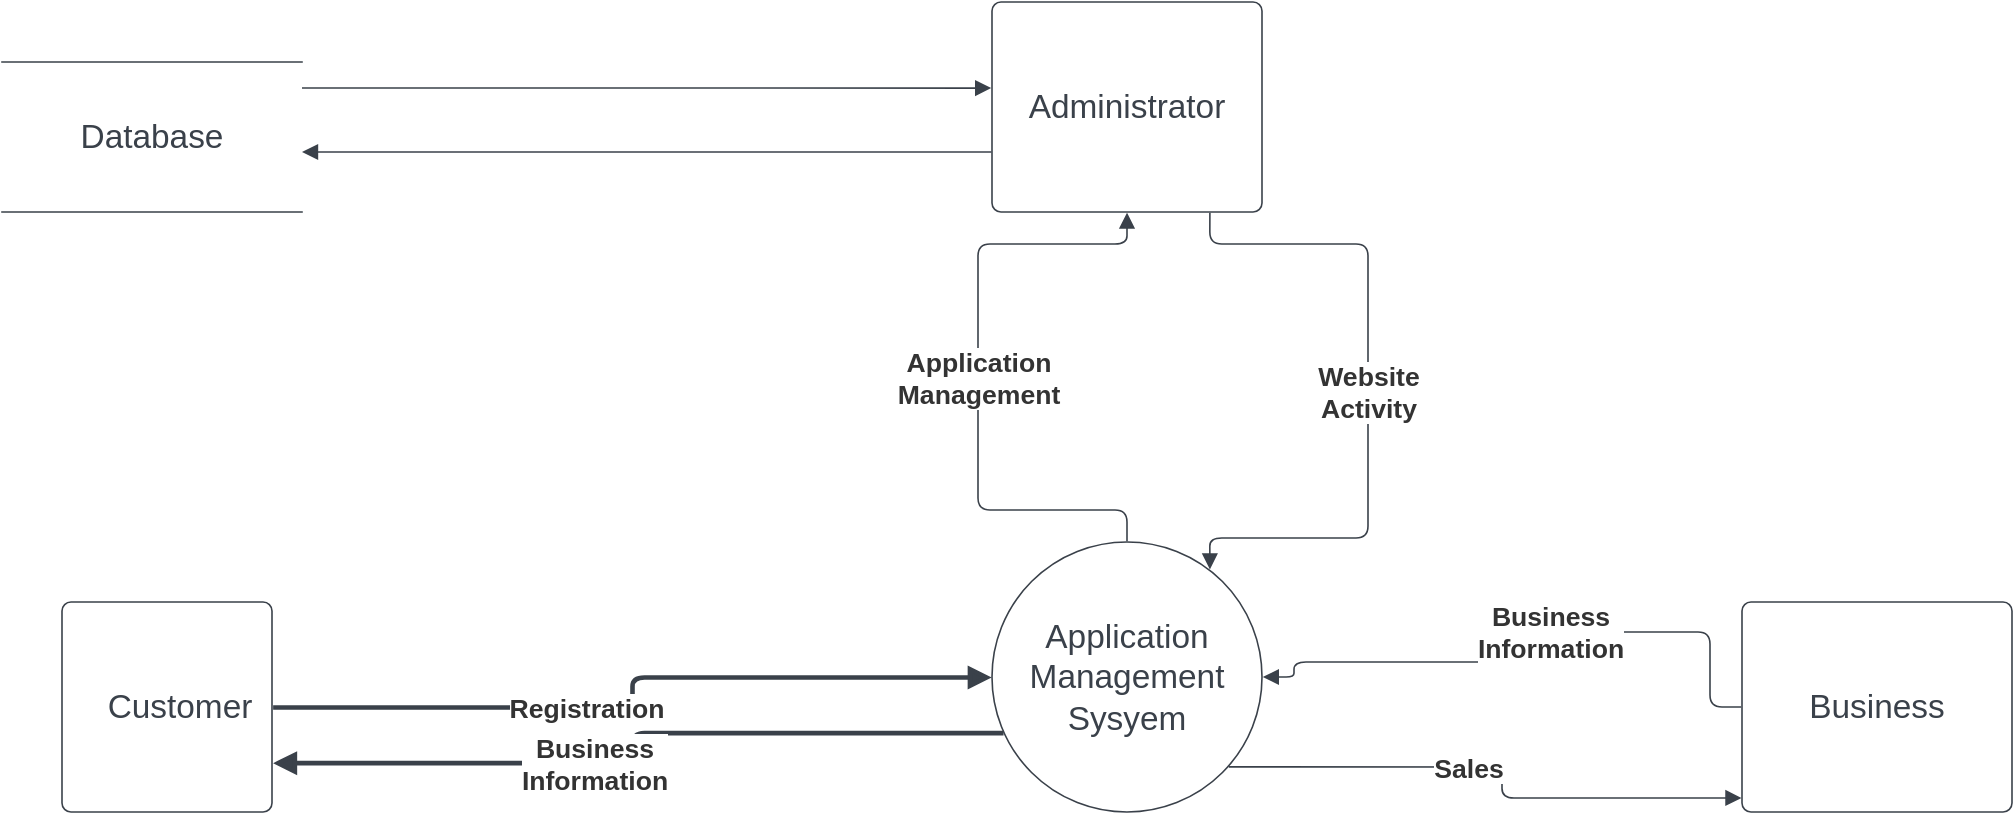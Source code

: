 <mxfile version="20.0.1" type="device"><diagram id="u230nYI10_xhE1THgEvW" name="Page-1"><mxGraphModel dx="1422" dy="737" grid="1" gridSize="10" guides="1" tooltips="1" connect="1" arrows="1" fold="1" page="1" pageScale="1" pageWidth="827" pageHeight="1169" math="0" shadow="0"><root><mxCell id="0"/><mxCell id="1" parent="0"/><UserObject label="Application &#10;Management&#10;Sysyem " lucidchartObjectId="S13i8ucoUEXs" id="Cjk2fa4N2_DNTlQNI7W2-1"><mxCell style="html=1;overflow=block;blockSpacing=1;whiteSpace=wrap;ellipse;fontSize=16.7;fontColor=#3a414a;spacing=0;strokeColor=#3a414a;strokeOpacity=100;rounded=1;absoluteArcSize=1;arcSize=9;strokeWidth=0.8;" vertex="1" parent="1"><mxGeometry x="585" y="285" width="135" height="135" as="geometry"/></mxCell></UserObject><UserObject label="Customer" lucidchartObjectId="x23ihgrZsoOI" id="Cjk2fa4N2_DNTlQNI7W2-2"><mxCell style="html=1;overflow=block;blockSpacing=1;whiteSpace=wrap;fontSize=16.7;fontColor=#3a414a;spacingLeft=13.5;spacing=0;strokeColor=#3a414a;strokeOpacity=100;rounded=1;absoluteArcSize=1;arcSize=9;strokeWidth=0.8;" vertex="1" parent="1"><mxGeometry x="120" y="315" width="105" height="105" as="geometry"/></mxCell></UserObject><UserObject label="" lucidchartObjectId="V33i.u~D6emx" id="Cjk2fa4N2_DNTlQNI7W2-3"><mxCell style="html=1;jettySize=18;whiteSpace=wrap;fontSize=13;strokeColor=#3a414a;strokeOpacity=100;strokeWidth=2.3;rounded=1;arcSize=12;edgeStyle=orthogonalEdgeStyle;startArrow=none;endArrow=block;endFill=1;exitX=1.003;exitY=0.5;exitPerimeter=0;entryX=-0.003;entryY=0.5;entryPerimeter=0;" edge="1" parent="1" source="Cjk2fa4N2_DNTlQNI7W2-2" target="Cjk2fa4N2_DNTlQNI7W2-1"><mxGeometry width="100" height="100" relative="1" as="geometry"><Array as="points"/></mxGeometry></mxCell></UserObject><mxCell id="Cjk2fa4N2_DNTlQNI7W2-4" value="Registration" style="text;html=1;resizable=0;labelBackgroundColor=default;align=center;verticalAlign=middle;fontStyle=1;fontColor=#333333;fontSize=13.3;" vertex="1" parent="Cjk2fa4N2_DNTlQNI7W2-3"><mxGeometry x="-0.165" relative="1" as="geometry"/></mxCell><UserObject label="" lucidchartObjectId="S43ijnTq495H" id="Cjk2fa4N2_DNTlQNI7W2-5"><mxCell style="html=1;jettySize=18;whiteSpace=wrap;fontSize=13;strokeColor=#3a414a;strokeOpacity=100;strokeWidth=2.3;rounded=1;arcSize=12;edgeStyle=orthogonalEdgeStyle;startArrow=none;endArrow=block;endFill=1;exitX=0.041;exitY=0.706;exitPerimeter=0;entryX=1.003;entryY=0.765;entryPerimeter=0;" edge="1" parent="1" source="Cjk2fa4N2_DNTlQNI7W2-1" target="Cjk2fa4N2_DNTlQNI7W2-2"><mxGeometry width="100" height="100" relative="1" as="geometry"><Array as="points"/></mxGeometry></mxCell></UserObject><mxCell id="Cjk2fa4N2_DNTlQNI7W2-6" value="Business &#10;Information" style="text;html=1;resizable=0;labelBackgroundColor=default;align=center;verticalAlign=middle;fontStyle=1;fontColor=#333333;fontSize=13.3;" vertex="1" parent="Cjk2fa4N2_DNTlQNI7W2-5"><mxGeometry x="0.157" relative="1" as="geometry"/></mxCell><UserObject label="Administrator" lucidchartObjectId="y53iXg6ZsPu2" id="Cjk2fa4N2_DNTlQNI7W2-7"><mxCell style="html=1;overflow=block;blockSpacing=1;whiteSpace=wrap;fontSize=16.7;fontColor=#3a414a;spacing=0;strokeColor=#3a414a;strokeOpacity=100;rounded=1;absoluteArcSize=1;arcSize=9;strokeWidth=0.8;" vertex="1" parent="1"><mxGeometry x="585" y="15" width="135" height="105" as="geometry"/></mxCell></UserObject><UserObject label="" lucidchartObjectId="n63iCc_.gg~y" id="Cjk2fa4N2_DNTlQNI7W2-8"><mxCell style="html=1;jettySize=18;whiteSpace=wrap;fontSize=13;strokeColor=#3a414a;strokeOpacity=100;strokeWidth=0.8;rounded=1;arcSize=12;edgeStyle=orthogonalEdgeStyle;startArrow=none;endArrow=block;endFill=1;exitX=0.5;exitY=-0.003;exitPerimeter=0;entryX=0.5;entryY=1.003;entryPerimeter=0;" edge="1" parent="1" source="Cjk2fa4N2_DNTlQNI7W2-1" target="Cjk2fa4N2_DNTlQNI7W2-7"><mxGeometry width="100" height="100" relative="1" as="geometry"><Array as="points"><mxPoint x="653" y="269"/><mxPoint x="578" y="269"/><mxPoint x="578" y="136"/><mxPoint x="653" y="136"/></Array></mxGeometry></mxCell></UserObject><mxCell id="Cjk2fa4N2_DNTlQNI7W2-9" value="Application &#10;Management" style="text;html=1;resizable=0;labelBackgroundColor=default;align=center;verticalAlign=middle;fontStyle=1;fontColor=#333333;fontSize=13.3;" vertex="1" parent="Cjk2fa4N2_DNTlQNI7W2-8"><mxGeometry relative="1" as="geometry"/></mxCell><UserObject label="" lucidchartObjectId="T63iD0tW8a5a" id="Cjk2fa4N2_DNTlQNI7W2-10"><mxCell style="html=1;jettySize=18;whiteSpace=wrap;fontSize=13;strokeColor=#3a414a;strokeOpacity=100;strokeWidth=0.8;rounded=1;arcSize=12;edgeStyle=orthogonalEdgeStyle;startArrow=none;endArrow=block;endFill=1;exitX=0.807;exitY=1.003;exitPerimeter=0;entryX=0.807;entryY=0.102;entryPerimeter=0;" edge="1" parent="1" source="Cjk2fa4N2_DNTlQNI7W2-7" target="Cjk2fa4N2_DNTlQNI7W2-1"><mxGeometry width="100" height="100" relative="1" as="geometry"><Array as="points"><mxPoint x="694" y="136"/><mxPoint x="773" y="136"/><mxPoint x="773" y="283"/><mxPoint x="694" y="283"/></Array></mxGeometry></mxCell></UserObject><mxCell id="Cjk2fa4N2_DNTlQNI7W2-11" value="Website&#10;Activity" style="text;html=1;resizable=0;labelBackgroundColor=default;align=center;verticalAlign=middle;fontStyle=1;fontColor=#333333;fontSize=13.3;" vertex="1" parent="Cjk2fa4N2_DNTlQNI7W2-10"><mxGeometry relative="1" as="geometry"/></mxCell><UserObject label="Business" lucidchartObjectId="w73iIJDg5YXi" id="Cjk2fa4N2_DNTlQNI7W2-12"><mxCell style="html=1;overflow=block;blockSpacing=1;whiteSpace=wrap;fontSize=16.7;fontColor=#3a414a;spacing=0;strokeColor=#3a414a;strokeOpacity=100;rounded=1;absoluteArcSize=1;arcSize=9;strokeWidth=0.8;" vertex="1" parent="1"><mxGeometry x="960" y="315" width="135" height="105" as="geometry"/></mxCell></UserObject><UserObject label="" lucidchartObjectId="Q73ipJpCEpWH" id="Cjk2fa4N2_DNTlQNI7W2-13"><mxCell style="html=1;jettySize=18;whiteSpace=wrap;fontSize=13;strokeColor=#3a414a;strokeOpacity=100;strokeWidth=0.8;rounded=1;arcSize=12;edgeStyle=orthogonalEdgeStyle;startArrow=none;endArrow=block;endFill=1;exitX=-0.003;exitY=0.5;exitPerimeter=0;entryX=1.003;entryY=0.5;entryPerimeter=0;" edge="1" parent="1" source="Cjk2fa4N2_DNTlQNI7W2-12" target="Cjk2fa4N2_DNTlQNI7W2-1"><mxGeometry width="100" height="100" relative="1" as="geometry"><Array as="points"><mxPoint x="944" y="368"/><mxPoint x="944" y="330"/><mxPoint x="840" y="330"/><mxPoint x="840" y="345"/><mxPoint x="736" y="345"/><mxPoint x="736" y="353"/></Array></mxGeometry></mxCell></UserObject><mxCell id="Cjk2fa4N2_DNTlQNI7W2-14" value="Business&#10;Information" style="text;html=1;resizable=0;labelBackgroundColor=default;align=center;verticalAlign=middle;fontStyle=1;fontColor=#333333;fontSize=13.3;" vertex="1" parent="Cjk2fa4N2_DNTlQNI7W2-13"><mxGeometry x="-0.11" relative="1" as="geometry"/></mxCell><UserObject label="" lucidchartObjectId="p83ibXEsEeST" id="Cjk2fa4N2_DNTlQNI7W2-15"><mxCell style="html=1;jettySize=18;whiteSpace=wrap;fontSize=13;strokeColor=#3a414a;strokeOpacity=100;strokeWidth=0.8;rounded=1;arcSize=12;edgeStyle=orthogonalEdgeStyle;startArrow=none;endArrow=block;endFill=1;exitX=0.877;exitY=0.833;exitPerimeter=0;entryX=-0.002;entryY=0.933;entryPerimeter=0;" edge="1" parent="1" source="Cjk2fa4N2_DNTlQNI7W2-1" target="Cjk2fa4N2_DNTlQNI7W2-12"><mxGeometry width="100" height="100" relative="1" as="geometry"><Array as="points"/></mxGeometry></mxCell></UserObject><mxCell id="Cjk2fa4N2_DNTlQNI7W2-16" value="Sales" style="text;html=1;resizable=0;labelBackgroundColor=default;align=center;verticalAlign=middle;fontStyle=1;fontColor=#333333;fontSize=13.3;" vertex="1" parent="Cjk2fa4N2_DNTlQNI7W2-15"><mxGeometry x="-0.123" relative="1" as="geometry"/></mxCell><UserObject label="Database" lucidchartObjectId="K83in560Zon9" id="Cjk2fa4N2_DNTlQNI7W2-17"><mxCell style="html=1;overflow=block;blockSpacing=1;whiteSpace=wrap;shape=partialRectangle;right=0;left=0;fontSize=16.7;fontColor=#3a414a;spacing=0;strokeColor=#3a414a;strokeOpacity=100;rounded=1;absoluteArcSize=1;arcSize=9;strokeWidth=0.8;" vertex="1" parent="1"><mxGeometry x="90" y="45" width="150" height="75" as="geometry"/></mxCell></UserObject><UserObject label="" lucidchartObjectId="U83i7ombirvf" id="Cjk2fa4N2_DNTlQNI7W2-18"><mxCell style="html=1;jettySize=18;whiteSpace=wrap;fontSize=13;strokeColor=#3a414a;strokeOpacity=100;strokeWidth=0.8;rounded=1;arcSize=12;edgeStyle=orthogonalEdgeStyle;startArrow=none;endArrow=block;endFill=1;exitX=1;exitY=0.173;exitPerimeter=0;entryX=-0.003;entryY=0.41;entryPerimeter=0;" edge="1" parent="1" source="Cjk2fa4N2_DNTlQNI7W2-17" target="Cjk2fa4N2_DNTlQNI7W2-7"><mxGeometry width="100" height="100" relative="1" as="geometry"><Array as="points"/></mxGeometry></mxCell></UserObject><UserObject label="" lucidchartObjectId="W83il8nwFwR." id="Cjk2fa4N2_DNTlQNI7W2-19"><mxCell style="html=1;jettySize=18;whiteSpace=wrap;fontSize=13;strokeColor=#3a414a;strokeOpacity=100;strokeWidth=0.8;rounded=1;arcSize=12;edgeStyle=orthogonalEdgeStyle;startArrow=none;endArrow=block;endFill=1;exitX=-0.002;exitY=0.714;exitPerimeter=0;entryX=1;entryY=0.6;entryPerimeter=0;" edge="1" parent="1" source="Cjk2fa4N2_DNTlQNI7W2-7" target="Cjk2fa4N2_DNTlQNI7W2-17"><mxGeometry width="100" height="100" relative="1" as="geometry"><Array as="points"/></mxGeometry></mxCell></UserObject></root></mxGraphModel></diagram></mxfile>